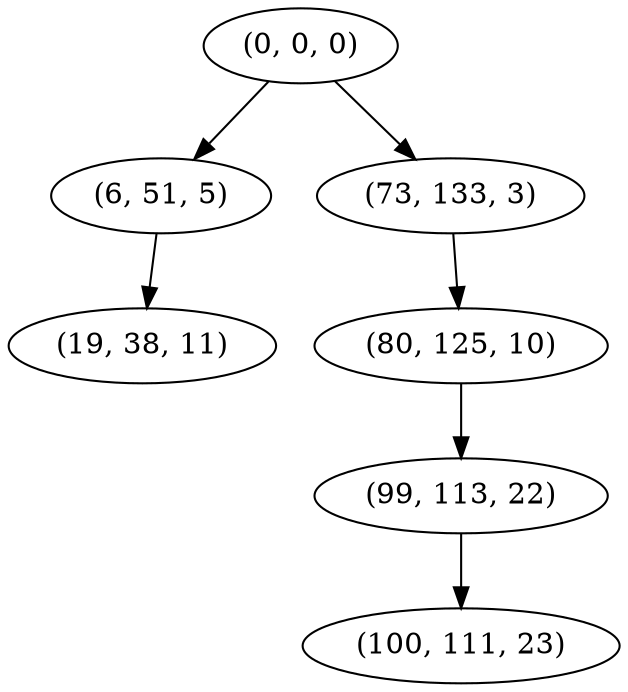 digraph tree {
    "(0, 0, 0)";
    "(6, 51, 5)";
    "(19, 38, 11)";
    "(73, 133, 3)";
    "(80, 125, 10)";
    "(99, 113, 22)";
    "(100, 111, 23)";
    "(0, 0, 0)" -> "(6, 51, 5)";
    "(0, 0, 0)" -> "(73, 133, 3)";
    "(6, 51, 5)" -> "(19, 38, 11)";
    "(73, 133, 3)" -> "(80, 125, 10)";
    "(80, 125, 10)" -> "(99, 113, 22)";
    "(99, 113, 22)" -> "(100, 111, 23)";
}
